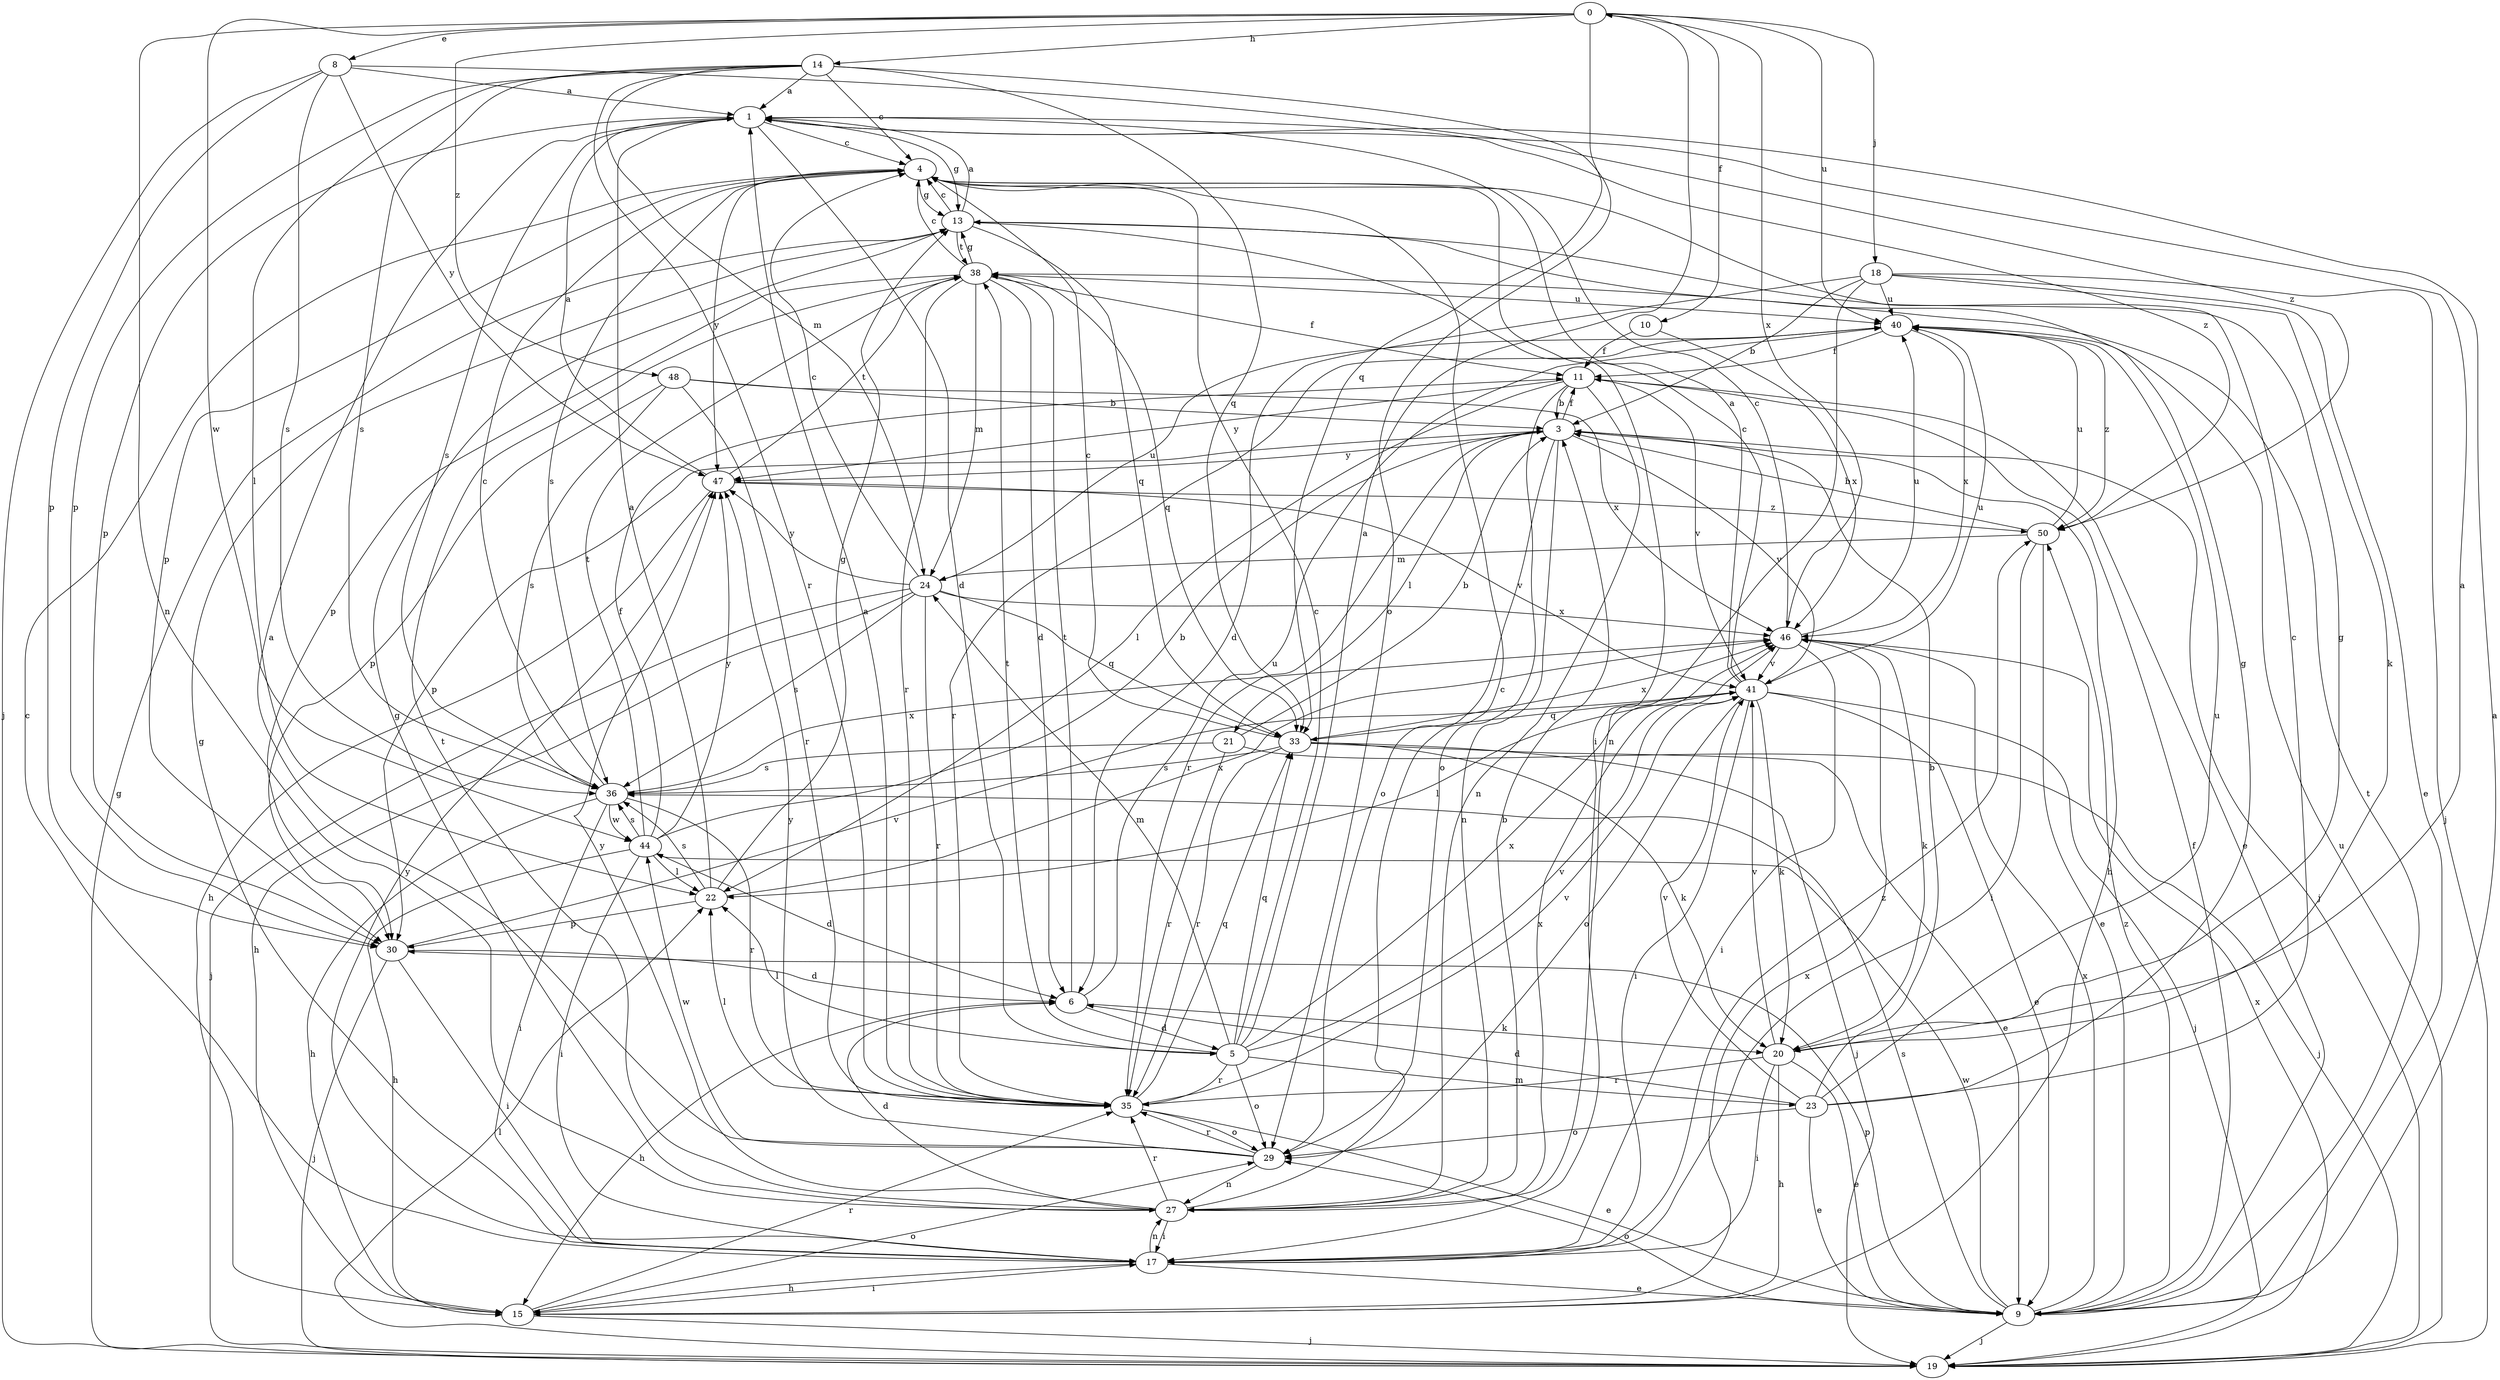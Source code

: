 strict digraph  {
0;
1;
3;
4;
5;
6;
8;
9;
10;
11;
13;
14;
15;
17;
18;
19;
20;
21;
22;
23;
24;
27;
29;
30;
33;
35;
36;
38;
40;
41;
44;
46;
47;
48;
50;
0 -> 8  [label=e];
0 -> 10  [label=f];
0 -> 14  [label=h];
0 -> 18  [label=j];
0 -> 27  [label=n];
0 -> 33  [label=q];
0 -> 40  [label=u];
0 -> 44  [label=w];
0 -> 46  [label=x];
0 -> 48  [label=z];
1 -> 4  [label=c];
1 -> 5  [label=d];
1 -> 13  [label=g];
1 -> 30  [label=p];
1 -> 36  [label=s];
1 -> 50  [label=z];
3 -> 11  [label=f];
3 -> 15  [label=h];
3 -> 19  [label=j];
3 -> 21  [label=l];
3 -> 27  [label=n];
3 -> 29  [label=o];
3 -> 30  [label=p];
3 -> 35  [label=r];
3 -> 41  [label=v];
3 -> 47  [label=y];
4 -> 13  [label=g];
4 -> 30  [label=p];
4 -> 36  [label=s];
4 -> 47  [label=y];
5 -> 0  [label=a];
5 -> 4  [label=c];
5 -> 22  [label=l];
5 -> 23  [label=m];
5 -> 24  [label=m];
5 -> 29  [label=o];
5 -> 33  [label=q];
5 -> 35  [label=r];
5 -> 38  [label=t];
5 -> 41  [label=v];
5 -> 46  [label=x];
6 -> 5  [label=d];
6 -> 15  [label=h];
6 -> 20  [label=k];
6 -> 38  [label=t];
6 -> 40  [label=u];
8 -> 1  [label=a];
8 -> 19  [label=j];
8 -> 30  [label=p];
8 -> 36  [label=s];
8 -> 47  [label=y];
8 -> 50  [label=z];
9 -> 1  [label=a];
9 -> 11  [label=f];
9 -> 19  [label=j];
9 -> 29  [label=o];
9 -> 30  [label=p];
9 -> 36  [label=s];
9 -> 38  [label=t];
9 -> 44  [label=w];
9 -> 46  [label=x];
9 -> 50  [label=z];
10 -> 11  [label=f];
10 -> 46  [label=x];
11 -> 3  [label=b];
11 -> 9  [label=e];
11 -> 22  [label=l];
11 -> 27  [label=n];
11 -> 29  [label=o];
11 -> 41  [label=v];
11 -> 47  [label=y];
13 -> 1  [label=a];
13 -> 4  [label=c];
13 -> 17  [label=i];
13 -> 33  [label=q];
13 -> 38  [label=t];
14 -> 1  [label=a];
14 -> 4  [label=c];
14 -> 22  [label=l];
14 -> 24  [label=m];
14 -> 29  [label=o];
14 -> 30  [label=p];
14 -> 33  [label=q];
14 -> 35  [label=r];
14 -> 36  [label=s];
15 -> 17  [label=i];
15 -> 19  [label=j];
15 -> 29  [label=o];
15 -> 35  [label=r];
15 -> 46  [label=x];
17 -> 4  [label=c];
17 -> 9  [label=e];
17 -> 13  [label=g];
17 -> 15  [label=h];
17 -> 27  [label=n];
17 -> 47  [label=y];
17 -> 50  [label=z];
18 -> 3  [label=b];
18 -> 6  [label=d];
18 -> 9  [label=e];
18 -> 19  [label=j];
18 -> 20  [label=k];
18 -> 27  [label=n];
18 -> 40  [label=u];
19 -> 13  [label=g];
19 -> 22  [label=l];
19 -> 40  [label=u];
19 -> 46  [label=x];
20 -> 1  [label=a];
20 -> 9  [label=e];
20 -> 13  [label=g];
20 -> 15  [label=h];
20 -> 17  [label=i];
20 -> 35  [label=r];
20 -> 41  [label=v];
21 -> 3  [label=b];
21 -> 19  [label=j];
21 -> 35  [label=r];
21 -> 36  [label=s];
22 -> 1  [label=a];
22 -> 13  [label=g];
22 -> 30  [label=p];
22 -> 36  [label=s];
22 -> 46  [label=x];
23 -> 3  [label=b];
23 -> 4  [label=c];
23 -> 6  [label=d];
23 -> 9  [label=e];
23 -> 13  [label=g];
23 -> 29  [label=o];
23 -> 40  [label=u];
23 -> 41  [label=v];
24 -> 4  [label=c];
24 -> 15  [label=h];
24 -> 19  [label=j];
24 -> 33  [label=q];
24 -> 35  [label=r];
24 -> 36  [label=s];
24 -> 40  [label=u];
24 -> 46  [label=x];
24 -> 47  [label=y];
27 -> 3  [label=b];
27 -> 4  [label=c];
27 -> 6  [label=d];
27 -> 13  [label=g];
27 -> 17  [label=i];
27 -> 35  [label=r];
27 -> 38  [label=t];
27 -> 46  [label=x];
27 -> 47  [label=y];
29 -> 1  [label=a];
29 -> 27  [label=n];
29 -> 35  [label=r];
29 -> 44  [label=w];
29 -> 47  [label=y];
30 -> 6  [label=d];
30 -> 17  [label=i];
30 -> 19  [label=j];
30 -> 41  [label=v];
33 -> 4  [label=c];
33 -> 9  [label=e];
33 -> 19  [label=j];
33 -> 20  [label=k];
33 -> 35  [label=r];
33 -> 36  [label=s];
33 -> 46  [label=x];
35 -> 1  [label=a];
35 -> 9  [label=e];
35 -> 22  [label=l];
35 -> 29  [label=o];
35 -> 33  [label=q];
35 -> 41  [label=v];
36 -> 4  [label=c];
36 -> 15  [label=h];
36 -> 17  [label=i];
36 -> 35  [label=r];
36 -> 44  [label=w];
36 -> 46  [label=x];
38 -> 4  [label=c];
38 -> 6  [label=d];
38 -> 11  [label=f];
38 -> 13  [label=g];
38 -> 24  [label=m];
38 -> 30  [label=p];
38 -> 33  [label=q];
38 -> 35  [label=r];
38 -> 40  [label=u];
40 -> 11  [label=f];
40 -> 35  [label=r];
40 -> 46  [label=x];
40 -> 50  [label=z];
41 -> 1  [label=a];
41 -> 4  [label=c];
41 -> 9  [label=e];
41 -> 17  [label=i];
41 -> 19  [label=j];
41 -> 20  [label=k];
41 -> 22  [label=l];
41 -> 29  [label=o];
41 -> 33  [label=q];
41 -> 40  [label=u];
44 -> 3  [label=b];
44 -> 6  [label=d];
44 -> 11  [label=f];
44 -> 15  [label=h];
44 -> 17  [label=i];
44 -> 22  [label=l];
44 -> 36  [label=s];
44 -> 38  [label=t];
44 -> 47  [label=y];
46 -> 4  [label=c];
46 -> 17  [label=i];
46 -> 20  [label=k];
46 -> 40  [label=u];
46 -> 41  [label=v];
47 -> 1  [label=a];
47 -> 15  [label=h];
47 -> 38  [label=t];
47 -> 41  [label=v];
47 -> 50  [label=z];
48 -> 3  [label=b];
48 -> 30  [label=p];
48 -> 35  [label=r];
48 -> 36  [label=s];
48 -> 46  [label=x];
50 -> 3  [label=b];
50 -> 9  [label=e];
50 -> 17  [label=i];
50 -> 24  [label=m];
50 -> 40  [label=u];
}

